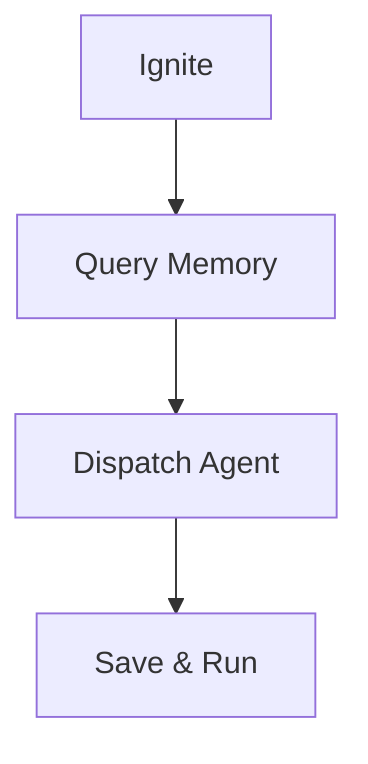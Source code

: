 graph TD
    Ignite[Ignite] --> Query[Query Memory]
    Query --> Agent[Dispatch Agent]
    Agent --> Run[Save & Run]